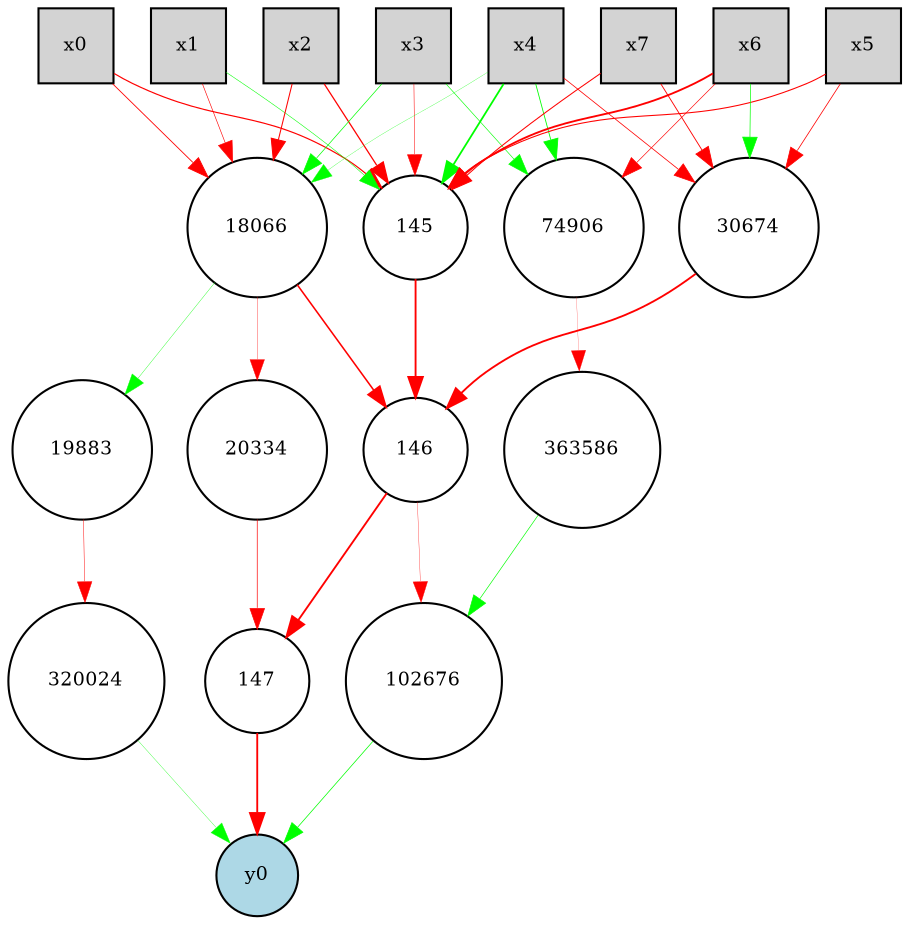 digraph {
	node [fontsize=9 height=0.1 shape=circle width=0.1]
	x0 [fillcolor=lightgray height=0.5 shape=box style=filled width=0.5]
	x1 [fillcolor=lightgray height=0.5 shape=box style=filled width=0.5]
	x2 [fillcolor=lightgray height=0.5 shape=box style=filled width=0.5]
	x3 [fillcolor=lightgray height=0.5 shape=box style=filled width=0.5]
	x4 [fillcolor=lightgray height=0.5 shape=box style=filled width=0.5]
	x5 [fillcolor=lightgray height=0.5 shape=box style=filled width=0.5]
	x6 [fillcolor=lightgray height=0.5 shape=box style=filled width=0.5]
	x7 [fillcolor=lightgray height=0.5 shape=box style=filled width=0.5]
	y0 [fillcolor=lightblue style=filled]
	363586 [fillcolor=white style=filled]
	19883 [fillcolor=white style=filled]
	20334 [fillcolor=white style=filled]
	145 [fillcolor=white style=filled]
	146 [fillcolor=white style=filled]
	147 [fillcolor=white style=filled]
	102676 [fillcolor=white style=filled]
	18066 [fillcolor=white style=filled]
	30674 [fillcolor=white style=filled]
	320024 [fillcolor=white style=filled]
	74906 [fillcolor=white style=filled]
	147 -> y0 [color=red penwidth=0.8929599854897344 style=solid]
	x4 -> 145 [color=green penwidth=0.8595566814351115 style=solid]
	x3 -> 145 [color=red penwidth=0.24619848373308906 style=solid]
	x5 -> 145 [color=red penwidth=0.5138616533249765 style=solid]
	x7 -> 145 [color=red penwidth=0.4967396645238593 style=solid]
	145 -> 146 [color=red penwidth=0.9 style=solid]
	x6 -> 145 [color=red penwidth=0.9 style=solid]
	x2 -> 145 [color=red penwidth=0.6048252884567259 style=solid]
	x0 -> 145 [color=red penwidth=0.5661958707319888 style=solid]
	x1 -> 145 [color=green penwidth=0.25796235932817446 style=solid]
	146 -> 147 [color=red penwidth=0.9 style=solid]
	x4 -> 18066 [color=green penwidth=0.1337147559355423 style=solid]
	x0 -> 18066 [color=red penwidth=0.41279777257478667 style=solid]
	18066 -> 20334 [color=red penwidth=0.16376088467525227 style=solid]
	20334 -> 147 [color=red penwidth=0.332785301045716 style=solid]
	x4 -> 30674 [color=red penwidth=0.367976899184004 style=solid]
	x7 -> 30674 [color=red penwidth=0.42844144371063786 style=solid]
	x6 -> 30674 [color=green penwidth=0.33345071681814253 style=solid]
	x5 -> 30674 [color=red penwidth=0.37093380237787055 style=solid]
	x1 -> 18066 [color=red penwidth=0.2958615255753766 style=solid]
	146 -> 102676 [color=red penwidth=0.1540166422214152 style=solid]
	102676 -> y0 [color=green penwidth=0.3484532018521285 style=solid]
	30674 -> 146 [color=red penwidth=0.9 style=solid]
	x4 -> 74906 [color=green penwidth=0.4037688744935459 style=solid]
	18066 -> 146 [color=red penwidth=0.7508758281781757 style=solid]
	x3 -> 18066 [color=green penwidth=0.3340521402890529 style=solid]
	x3 -> 74906 [color=green penwidth=0.2942530313247852 style=solid]
	x2 -> 18066 [color=red penwidth=0.4974881102078771 style=solid]
	18066 -> 19883 [color=green penwidth=0.17530900750408385 style=solid]
	19883 -> 320024 [color=red penwidth=0.22577774568172612 style=solid]
	320024 -> y0 [color=green penwidth=0.15635085749877703 style=solid]
	x6 -> 74906 [color=red penwidth=0.3110374800979015 style=solid]
	74906 -> 363586 [color=red penwidth=0.1031934371843157 style=solid]
	363586 -> 102676 [color=green penwidth=0.3148760704663458 style=solid]
}
